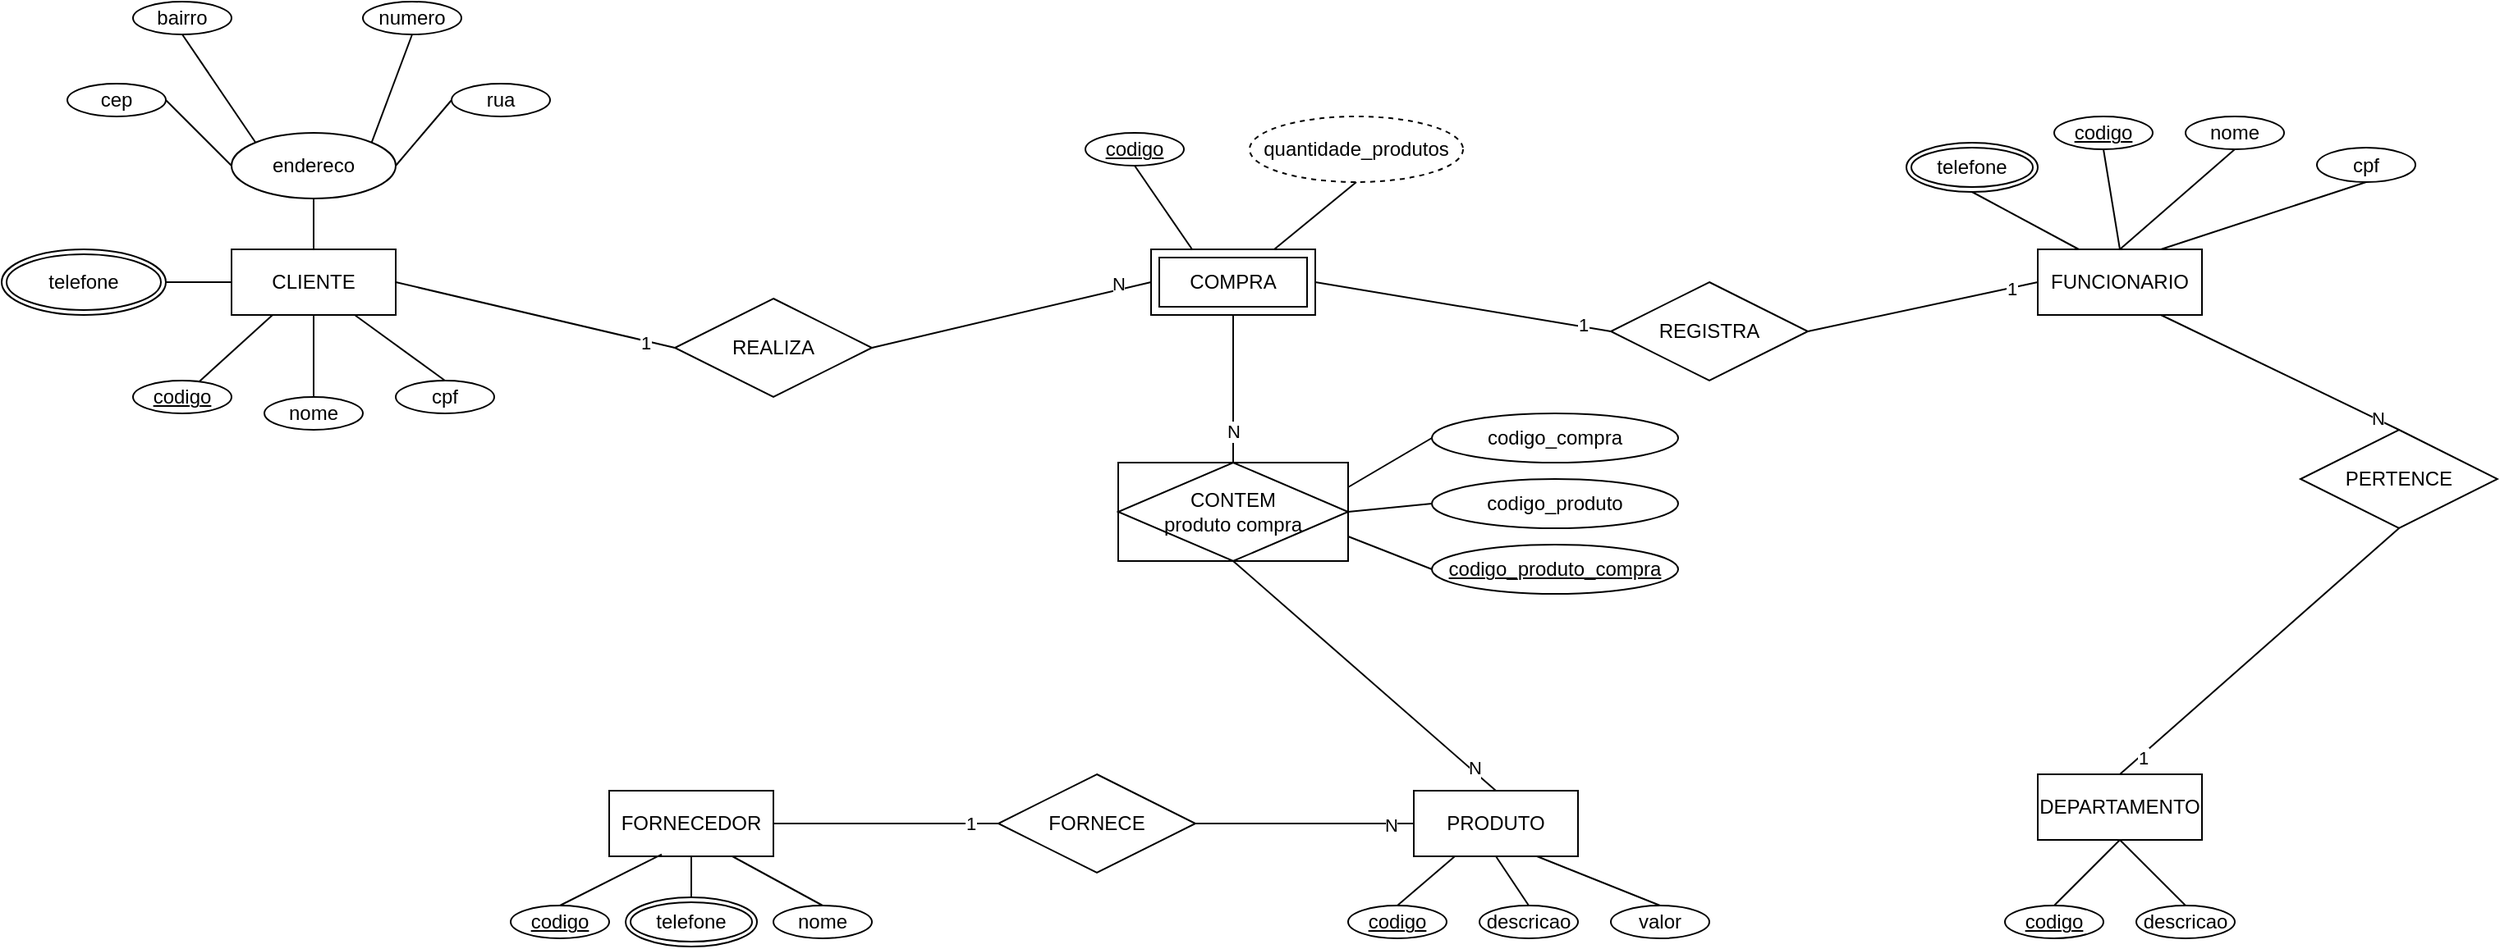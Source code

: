 <mxfile version="22.0.8" type="google">
  <diagram name="Página-1" id="u6J_fzuC6Jir3ECY-lMz">
    <mxGraphModel grid="1" page="1" gridSize="10" guides="1" tooltips="1" connect="1" arrows="1" fold="1" pageScale="1" pageWidth="2336" pageHeight="1654" math="0" shadow="0">
      <root>
        <mxCell id="0" />
        <mxCell id="1" parent="0" />
        <mxCell id="H3bkWLS-QM9oanuXePui-1" value="CLIENTE" style="whiteSpace=wrap;html=1;align=center;" vertex="1" parent="1">
          <mxGeometry x="548" y="431" width="100" height="40" as="geometry" />
        </mxCell>
        <mxCell id="H3bkWLS-QM9oanuXePui-2" value="endereco" style="ellipse;whiteSpace=wrap;html=1;align=center;" vertex="1" parent="1">
          <mxGeometry x="548" y="360" width="100" height="40" as="geometry" />
        </mxCell>
        <mxCell id="H3bkWLS-QM9oanuXePui-7" value="bairro" style="ellipse;whiteSpace=wrap;html=1;align=center;" vertex="1" parent="1">
          <mxGeometry x="488" y="280" width="60" height="20" as="geometry" />
        </mxCell>
        <mxCell id="H3bkWLS-QM9oanuXePui-14" value="telefone" style="ellipse;shape=doubleEllipse;margin=3;whiteSpace=wrap;html=1;align=center;" vertex="1" parent="1">
          <mxGeometry x="408" y="431" width="100" height="40" as="geometry" />
        </mxCell>
        <mxCell id="H3bkWLS-QM9oanuXePui-15" value="cep" style="ellipse;whiteSpace=wrap;html=1;align=center;" vertex="1" parent="1">
          <mxGeometry x="448" y="330" width="60" height="20" as="geometry" />
        </mxCell>
        <mxCell id="H3bkWLS-QM9oanuXePui-16" value="numero" style="ellipse;whiteSpace=wrap;html=1;align=center;" vertex="1" parent="1">
          <mxGeometry x="628" y="280" width="60" height="20" as="geometry" />
        </mxCell>
        <mxCell id="H3bkWLS-QM9oanuXePui-17" value="rua" style="ellipse;whiteSpace=wrap;html=1;align=center;" vertex="1" parent="1">
          <mxGeometry x="682" y="330" width="60" height="20" as="geometry" />
        </mxCell>
        <mxCell id="H3bkWLS-QM9oanuXePui-18" value="&lt;u&gt;codigo&lt;/u&gt;" style="ellipse;whiteSpace=wrap;html=1;align=center;" vertex="1" parent="1">
          <mxGeometry x="488" y="511" width="60" height="20" as="geometry" />
        </mxCell>
        <mxCell id="H3bkWLS-QM9oanuXePui-19" value="nome" style="ellipse;whiteSpace=wrap;html=1;align=center;" vertex="1" parent="1">
          <mxGeometry x="568" y="521" width="60" height="20" as="geometry" />
        </mxCell>
        <mxCell id="H3bkWLS-QM9oanuXePui-20" value="cpf" style="ellipse;whiteSpace=wrap;html=1;align=center;" vertex="1" parent="1">
          <mxGeometry x="648" y="511" width="60" height="20" as="geometry" />
        </mxCell>
        <mxCell id="H3bkWLS-QM9oanuXePui-21" value="" style="endArrow=none;html=1;rounded=0;entryX=0;entryY=0.5;entryDx=0;entryDy=0;" edge="1" parent="1" source="H3bkWLS-QM9oanuXePui-14" target="H3bkWLS-QM9oanuXePui-1">
          <mxGeometry relative="1" as="geometry">
            <mxPoint x="518" y="451" as="sourcePoint" />
            <mxPoint x="578" y="451" as="targetPoint" />
          </mxGeometry>
        </mxCell>
        <mxCell id="H3bkWLS-QM9oanuXePui-23" value="" style="endArrow=none;html=1;rounded=0;exitX=0.25;exitY=1;exitDx=0;exitDy=0;" edge="1" parent="1" source="H3bkWLS-QM9oanuXePui-1" target="H3bkWLS-QM9oanuXePui-18">
          <mxGeometry relative="1" as="geometry">
            <mxPoint x="518" y="451" as="sourcePoint" />
            <mxPoint x="678" y="451" as="targetPoint" />
          </mxGeometry>
        </mxCell>
        <mxCell id="H3bkWLS-QM9oanuXePui-24" value="" style="endArrow=none;html=1;rounded=0;exitX=0.5;exitY=0;exitDx=0;exitDy=0;entryX=0.5;entryY=1;entryDx=0;entryDy=0;" edge="1" parent="1" source="H3bkWLS-QM9oanuXePui-19" target="H3bkWLS-QM9oanuXePui-1">
          <mxGeometry relative="1" as="geometry">
            <mxPoint x="518" y="451" as="sourcePoint" />
            <mxPoint x="678" y="451" as="targetPoint" />
          </mxGeometry>
        </mxCell>
        <mxCell id="H3bkWLS-QM9oanuXePui-25" value="" style="endArrow=none;html=1;rounded=0;exitX=0.5;exitY=0;exitDx=0;exitDy=0;entryX=0.75;entryY=1;entryDx=0;entryDy=0;" edge="1" parent="1" source="H3bkWLS-QM9oanuXePui-20" target="H3bkWLS-QM9oanuXePui-1">
          <mxGeometry relative="1" as="geometry">
            <mxPoint x="518" y="451" as="sourcePoint" />
            <mxPoint x="678" y="451" as="targetPoint" />
          </mxGeometry>
        </mxCell>
        <mxCell id="H3bkWLS-QM9oanuXePui-26" value="" style="endArrow=none;html=1;rounded=0;exitX=0.5;exitY=1;exitDx=0;exitDy=0;entryX=0.5;entryY=0;entryDx=0;entryDy=0;" edge="1" parent="1" source="H3bkWLS-QM9oanuXePui-2" target="H3bkWLS-QM9oanuXePui-1">
          <mxGeometry relative="1" as="geometry">
            <mxPoint x="518" y="451" as="sourcePoint" />
            <mxPoint x="678" y="451" as="targetPoint" />
          </mxGeometry>
        </mxCell>
        <mxCell id="H3bkWLS-QM9oanuXePui-27" value="" style="endArrow=none;html=1;rounded=0;exitX=1;exitY=0.5;exitDx=0;exitDy=0;entryX=0;entryY=0.5;entryDx=0;entryDy=0;" edge="1" parent="1" source="H3bkWLS-QM9oanuXePui-15" target="H3bkWLS-QM9oanuXePui-2">
          <mxGeometry relative="1" as="geometry">
            <mxPoint x="518" y="451" as="sourcePoint" />
            <mxPoint x="678" y="451" as="targetPoint" />
          </mxGeometry>
        </mxCell>
        <mxCell id="H3bkWLS-QM9oanuXePui-28" value="" style="endArrow=none;html=1;rounded=0;exitX=0.5;exitY=1;exitDx=0;exitDy=0;entryX=0;entryY=0;entryDx=0;entryDy=0;" edge="1" parent="1" source="H3bkWLS-QM9oanuXePui-7" target="H3bkWLS-QM9oanuXePui-2">
          <mxGeometry relative="1" as="geometry">
            <mxPoint x="518" y="451" as="sourcePoint" />
            <mxPoint x="678" y="451" as="targetPoint" />
          </mxGeometry>
        </mxCell>
        <mxCell id="H3bkWLS-QM9oanuXePui-29" value="" style="endArrow=none;html=1;rounded=0;exitX=1;exitY=0;exitDx=0;exitDy=0;entryX=0.5;entryY=1;entryDx=0;entryDy=0;" edge="1" parent="1" source="H3bkWLS-QM9oanuXePui-2" target="H3bkWLS-QM9oanuXePui-16">
          <mxGeometry relative="1" as="geometry">
            <mxPoint x="518" y="451" as="sourcePoint" />
            <mxPoint x="678" y="451" as="targetPoint" />
          </mxGeometry>
        </mxCell>
        <mxCell id="H3bkWLS-QM9oanuXePui-30" value="" style="endArrow=none;html=1;rounded=0;exitX=1;exitY=0.5;exitDx=0;exitDy=0;entryX=0;entryY=0.5;entryDx=0;entryDy=0;" edge="1" parent="1" source="H3bkWLS-QM9oanuXePui-2" target="H3bkWLS-QM9oanuXePui-17">
          <mxGeometry relative="1" as="geometry">
            <mxPoint x="518" y="451" as="sourcePoint" />
            <mxPoint x="678" y="451" as="targetPoint" />
          </mxGeometry>
        </mxCell>
        <mxCell id="H3bkWLS-QM9oanuXePui-31" value="REALIZA" style="shape=rhombus;perimeter=rhombusPerimeter;whiteSpace=wrap;html=1;align=center;" vertex="1" parent="1">
          <mxGeometry x="818" y="461" width="120" height="60" as="geometry" />
        </mxCell>
        <mxCell id="H3bkWLS-QM9oanuXePui-32" value="" style="endArrow=none;html=1;rounded=0;entryX=0;entryY=0.5;entryDx=0;entryDy=0;exitX=1;exitY=0.5;exitDx=0;exitDy=0;" edge="1" parent="1" source="H3bkWLS-QM9oanuXePui-1" target="H3bkWLS-QM9oanuXePui-31">
          <mxGeometry relative="1" as="geometry">
            <mxPoint x="518" y="451" as="sourcePoint" />
            <mxPoint x="678" y="451" as="targetPoint" />
          </mxGeometry>
        </mxCell>
        <mxCell id="H3bkWLS-QM9oanuXePui-36" value="1" style="edgeLabel;html=1;align=center;verticalAlign=middle;resizable=0;points=[];" connectable="0" vertex="1" parent="H3bkWLS-QM9oanuXePui-32">
          <mxGeometry x="0.077" y="-3" relative="1" as="geometry">
            <mxPoint x="61" y="12" as="offset" />
          </mxGeometry>
        </mxCell>
        <mxCell id="H3bkWLS-QM9oanuXePui-33" value="COMPRA" style="shape=ext;margin=3;double=1;whiteSpace=wrap;html=1;align=center;" vertex="1" parent="1">
          <mxGeometry x="1108" y="431" width="100" height="40" as="geometry" />
        </mxCell>
        <mxCell id="H3bkWLS-QM9oanuXePui-35" value="" style="endArrow=none;html=1;rounded=0;exitX=1;exitY=0.5;exitDx=0;exitDy=0;entryX=0;entryY=0.5;entryDx=0;entryDy=0;" edge="1" parent="1" source="H3bkWLS-QM9oanuXePui-31" target="H3bkWLS-QM9oanuXePui-33">
          <mxGeometry relative="1" as="geometry">
            <mxPoint x="798" y="451" as="sourcePoint" />
            <mxPoint x="958" y="451" as="targetPoint" />
          </mxGeometry>
        </mxCell>
        <mxCell id="H3bkWLS-QM9oanuXePui-37" value="N" style="edgeLabel;html=1;align=center;verticalAlign=middle;resizable=0;points=[];" connectable="0" vertex="1" parent="H3bkWLS-QM9oanuXePui-35">
          <mxGeometry x="0.887" y="3" relative="1" as="geometry">
            <mxPoint x="-10" y="1" as="offset" />
          </mxGeometry>
        </mxCell>
        <mxCell id="H3bkWLS-QM9oanuXePui-38" value="&lt;u&gt;codigo&lt;/u&gt;" style="ellipse;whiteSpace=wrap;html=1;align=center;" vertex="1" parent="1">
          <mxGeometry x="1068" y="360" width="60" height="20" as="geometry" />
        </mxCell>
        <mxCell id="H3bkWLS-QM9oanuXePui-39" value="" style="endArrow=none;html=1;rounded=0;exitX=0.5;exitY=1;exitDx=0;exitDy=0;entryX=0.25;entryY=0;entryDx=0;entryDy=0;" edge="1" parent="1" source="H3bkWLS-QM9oanuXePui-38" target="H3bkWLS-QM9oanuXePui-33">
          <mxGeometry relative="1" as="geometry">
            <mxPoint x="798" y="451" as="sourcePoint" />
            <mxPoint x="958" y="451" as="targetPoint" />
          </mxGeometry>
        </mxCell>
        <mxCell id="H3bkWLS-QM9oanuXePui-40" value="quantidade_produtos" style="ellipse;whiteSpace=wrap;html=1;align=center;dashed=1;" vertex="1" parent="1">
          <mxGeometry x="1168" y="350" width="130" height="40" as="geometry" />
        </mxCell>
        <mxCell id="H3bkWLS-QM9oanuXePui-41" value="" style="endArrow=none;html=1;rounded=0;exitX=0.75;exitY=0;exitDx=0;exitDy=0;entryX=0.5;entryY=1;entryDx=0;entryDy=0;" edge="1" parent="1" source="H3bkWLS-QM9oanuXePui-33" target="H3bkWLS-QM9oanuXePui-40">
          <mxGeometry relative="1" as="geometry">
            <mxPoint x="798" y="451" as="sourcePoint" />
            <mxPoint x="958" y="451" as="targetPoint" />
          </mxGeometry>
        </mxCell>
        <mxCell id="H3bkWLS-QM9oanuXePui-42" value="CONTEM&lt;br&gt;produto compra" style="shape=associativeEntity;whiteSpace=wrap;html=1;align=center;" vertex="1" parent="1">
          <mxGeometry x="1088" y="561" width="140" height="60" as="geometry" />
        </mxCell>
        <mxCell id="H3bkWLS-QM9oanuXePui-43" value="" style="endArrow=none;html=1;rounded=0;entryX=0.5;entryY=0;entryDx=0;entryDy=0;exitX=0.5;exitY=1;exitDx=0;exitDy=0;" edge="1" parent="1" source="H3bkWLS-QM9oanuXePui-33" target="H3bkWLS-QM9oanuXePui-42">
          <mxGeometry relative="1" as="geometry">
            <mxPoint x="798" y="451" as="sourcePoint" />
            <mxPoint x="958" y="451" as="targetPoint" />
          </mxGeometry>
        </mxCell>
        <mxCell id="H3bkWLS-QM9oanuXePui-44" value="N" style="edgeLabel;html=1;align=center;verticalAlign=middle;resizable=0;points=[];" connectable="0" vertex="1" parent="H3bkWLS-QM9oanuXePui-43">
          <mxGeometry x="0.707" relative="1" as="geometry">
            <mxPoint y="-6" as="offset" />
          </mxGeometry>
        </mxCell>
        <mxCell id="H3bkWLS-QM9oanuXePui-45" value="&lt;u&gt;codigo_produto_compra&lt;/u&gt;" style="ellipse;whiteSpace=wrap;html=1;align=center;" vertex="1" parent="1">
          <mxGeometry x="1279" y="611" width="150" height="30" as="geometry" />
        </mxCell>
        <mxCell id="H3bkWLS-QM9oanuXePui-46" value="codigo_produto" style="ellipse;whiteSpace=wrap;html=1;align=center;" vertex="1" parent="1">
          <mxGeometry x="1279" y="571" width="150" height="30" as="geometry" />
        </mxCell>
        <mxCell id="H3bkWLS-QM9oanuXePui-47" value="codigo_compra" style="ellipse;whiteSpace=wrap;html=1;align=center;" vertex="1" parent="1">
          <mxGeometry x="1279" y="531" width="150" height="30" as="geometry" />
        </mxCell>
        <mxCell id="H3bkWLS-QM9oanuXePui-48" value="" style="endArrow=none;html=1;rounded=0;exitX=1;exitY=0.25;exitDx=0;exitDy=0;entryX=0;entryY=0.5;entryDx=0;entryDy=0;" edge="1" parent="1" source="H3bkWLS-QM9oanuXePui-42" target="H3bkWLS-QM9oanuXePui-47">
          <mxGeometry relative="1" as="geometry">
            <mxPoint x="828" y="451" as="sourcePoint" />
            <mxPoint x="988" y="451" as="targetPoint" />
          </mxGeometry>
        </mxCell>
        <mxCell id="H3bkWLS-QM9oanuXePui-49" value="" style="endArrow=none;html=1;rounded=0;exitX=1;exitY=0.5;exitDx=0;exitDy=0;entryX=0;entryY=0.5;entryDx=0;entryDy=0;" edge="1" parent="1" source="H3bkWLS-QM9oanuXePui-42" target="H3bkWLS-QM9oanuXePui-46">
          <mxGeometry relative="1" as="geometry">
            <mxPoint x="828" y="451" as="sourcePoint" />
            <mxPoint x="988" y="451" as="targetPoint" />
          </mxGeometry>
        </mxCell>
        <mxCell id="H3bkWLS-QM9oanuXePui-50" value="" style="endArrow=none;html=1;rounded=0;exitX=1;exitY=0.75;exitDx=0;exitDy=0;entryX=0;entryY=0.5;entryDx=0;entryDy=0;" edge="1" parent="1" source="H3bkWLS-QM9oanuXePui-42" target="H3bkWLS-QM9oanuXePui-45">
          <mxGeometry relative="1" as="geometry">
            <mxPoint x="828" y="451" as="sourcePoint" />
            <mxPoint x="988" y="451" as="targetPoint" />
          </mxGeometry>
        </mxCell>
        <mxCell id="H3bkWLS-QM9oanuXePui-51" value="PRODUTO" style="whiteSpace=wrap;html=1;align=center;" vertex="1" parent="1">
          <mxGeometry x="1268" y="761" width="100" height="40" as="geometry" />
        </mxCell>
        <mxCell id="H3bkWLS-QM9oanuXePui-52" value="" style="endArrow=none;html=1;rounded=0;exitX=0.5;exitY=0;exitDx=0;exitDy=0;entryX=0.5;entryY=1;entryDx=0;entryDy=0;" edge="1" parent="1" source="H3bkWLS-QM9oanuXePui-51" target="H3bkWLS-QM9oanuXePui-42">
          <mxGeometry relative="1" as="geometry">
            <mxPoint x="1068" y="611" as="sourcePoint" />
            <mxPoint x="1228" y="611" as="targetPoint" />
          </mxGeometry>
        </mxCell>
        <mxCell id="H3bkWLS-QM9oanuXePui-53" value="N" style="edgeLabel;html=1;align=center;verticalAlign=middle;resizable=0;points=[];" connectable="0" vertex="1" parent="H3bkWLS-QM9oanuXePui-52">
          <mxGeometry x="-0.826" y="-1" relative="1" as="geometry">
            <mxPoint y="-1" as="offset" />
          </mxGeometry>
        </mxCell>
        <mxCell id="H3bkWLS-QM9oanuXePui-54" value="&lt;u&gt;codigo&lt;/u&gt;" style="ellipse;whiteSpace=wrap;html=1;align=center;" vertex="1" parent="1">
          <mxGeometry x="1228" y="831" width="60" height="20" as="geometry" />
        </mxCell>
        <mxCell id="H3bkWLS-QM9oanuXePui-55" value="descricao" style="ellipse;whiteSpace=wrap;html=1;align=center;fontStyle=0" vertex="1" parent="1">
          <mxGeometry x="1308" y="831" width="60" height="20" as="geometry" />
        </mxCell>
        <mxCell id="H3bkWLS-QM9oanuXePui-56" value="&lt;span&gt;valor&lt;/span&gt;" style="ellipse;whiteSpace=wrap;html=1;align=center;fontStyle=0" vertex="1" parent="1">
          <mxGeometry x="1388" y="831" width="60" height="20" as="geometry" />
        </mxCell>
        <mxCell id="H3bkWLS-QM9oanuXePui-57" value="" style="endArrow=none;html=1;rounded=0;exitX=0.5;exitY=0;exitDx=0;exitDy=0;entryX=0.25;entryY=1;entryDx=0;entryDy=0;" edge="1" parent="1" source="H3bkWLS-QM9oanuXePui-54" target="H3bkWLS-QM9oanuXePui-51">
          <mxGeometry relative="1" as="geometry">
            <mxPoint x="1158" y="351" as="sourcePoint" />
            <mxPoint x="1228" y="611" as="targetPoint" />
          </mxGeometry>
        </mxCell>
        <mxCell id="H3bkWLS-QM9oanuXePui-58" value="" style="endArrow=none;html=1;rounded=0;exitX=0.5;exitY=0;exitDx=0;exitDy=0;entryX=0.5;entryY=1;entryDx=0;entryDy=0;" edge="1" parent="1" source="H3bkWLS-QM9oanuXePui-55" target="H3bkWLS-QM9oanuXePui-51">
          <mxGeometry relative="1" as="geometry">
            <mxPoint x="1068" y="611" as="sourcePoint" />
            <mxPoint x="1228" y="611" as="targetPoint" />
          </mxGeometry>
        </mxCell>
        <mxCell id="H3bkWLS-QM9oanuXePui-59" value="" style="endArrow=none;html=1;rounded=0;exitX=0.5;exitY=0;exitDx=0;exitDy=0;entryX=0.75;entryY=1;entryDx=0;entryDy=0;" edge="1" parent="1" source="H3bkWLS-QM9oanuXePui-56" target="H3bkWLS-QM9oanuXePui-51">
          <mxGeometry relative="1" as="geometry">
            <mxPoint x="1068" y="611" as="sourcePoint" />
            <mxPoint x="1228" y="611" as="targetPoint" />
          </mxGeometry>
        </mxCell>
        <mxCell id="H3bkWLS-QM9oanuXePui-60" value="FORNECE" style="shape=rhombus;perimeter=rhombusPerimeter;whiteSpace=wrap;html=1;align=center;" vertex="1" parent="1">
          <mxGeometry x="1015" y="751" width="120" height="60" as="geometry" />
        </mxCell>
        <mxCell id="H3bkWLS-QM9oanuXePui-61" value="FORNECEDOR" style="whiteSpace=wrap;html=1;align=center;" vertex="1" parent="1">
          <mxGeometry x="778" y="761" width="100" height="40" as="geometry" />
        </mxCell>
        <mxCell id="H3bkWLS-QM9oanuXePui-62" value="" style="endArrow=none;html=1;rounded=0;exitX=1;exitY=0.5;exitDx=0;exitDy=0;entryX=0;entryY=0.5;entryDx=0;entryDy=0;" edge="1" parent="1" source="H3bkWLS-QM9oanuXePui-61" target="H3bkWLS-QM9oanuXePui-60">
          <mxGeometry relative="1" as="geometry">
            <mxPoint x="1068" y="611" as="sourcePoint" />
            <mxPoint x="1228" y="611" as="targetPoint" />
          </mxGeometry>
        </mxCell>
        <mxCell id="H3bkWLS-QM9oanuXePui-64" value="1" style="edgeLabel;html=1;align=center;verticalAlign=middle;resizable=0;points=[];" connectable="0" vertex="1" parent="H3bkWLS-QM9oanuXePui-62">
          <mxGeometry x="-0.825" y="2" relative="1" as="geometry">
            <mxPoint x="108" y="2" as="offset" />
          </mxGeometry>
        </mxCell>
        <mxCell id="H3bkWLS-QM9oanuXePui-63" value="" style="endArrow=none;html=1;rounded=0;exitX=1;exitY=0.5;exitDx=0;exitDy=0;entryX=0;entryY=0.5;entryDx=0;entryDy=0;" edge="1" parent="1" source="H3bkWLS-QM9oanuXePui-60" target="H3bkWLS-QM9oanuXePui-51">
          <mxGeometry relative="1" as="geometry">
            <mxPoint x="1068" y="611" as="sourcePoint" />
            <mxPoint x="1228" y="611" as="targetPoint" />
          </mxGeometry>
        </mxCell>
        <mxCell id="H3bkWLS-QM9oanuXePui-65" value="N" style="edgeLabel;html=1;align=center;verticalAlign=middle;resizable=0;points=[];" connectable="0" vertex="1" parent="H3bkWLS-QM9oanuXePui-63">
          <mxGeometry x="0.789" y="-1" relative="1" as="geometry">
            <mxPoint as="offset" />
          </mxGeometry>
        </mxCell>
        <mxCell id="H3bkWLS-QM9oanuXePui-66" value="&lt;u&gt;codigo&lt;/u&gt;" style="ellipse;whiteSpace=wrap;html=1;align=center;" vertex="1" parent="1">
          <mxGeometry x="718" y="831" width="60" height="20" as="geometry" />
        </mxCell>
        <mxCell id="H3bkWLS-QM9oanuXePui-68" value="nome" style="ellipse;whiteSpace=wrap;html=1;align=center;fontStyle=0" vertex="1" parent="1">
          <mxGeometry x="878" y="831" width="60" height="20" as="geometry" />
        </mxCell>
        <mxCell id="H3bkWLS-QM9oanuXePui-69" value="telefone" style="ellipse;shape=doubleEllipse;margin=3;whiteSpace=wrap;html=1;align=center;" vertex="1" parent="1">
          <mxGeometry x="788" y="826" width="80" height="30" as="geometry" />
        </mxCell>
        <mxCell id="H3bkWLS-QM9oanuXePui-70" value="" style="endArrow=none;html=1;rounded=0;exitX=0.5;exitY=0;exitDx=0;exitDy=0;entryX=0.32;entryY=0.97;entryDx=0;entryDy=0;entryPerimeter=0;" edge="1" parent="1" source="H3bkWLS-QM9oanuXePui-66" target="H3bkWLS-QM9oanuXePui-61">
          <mxGeometry relative="1" as="geometry">
            <mxPoint x="1068" y="611" as="sourcePoint" />
            <mxPoint x="1228" y="611" as="targetPoint" />
          </mxGeometry>
        </mxCell>
        <mxCell id="H3bkWLS-QM9oanuXePui-71" value="" style="endArrow=none;html=1;rounded=0;exitX=0.5;exitY=0;exitDx=0;exitDy=0;entryX=0.5;entryY=1;entryDx=0;entryDy=0;" edge="1" parent="1" source="H3bkWLS-QM9oanuXePui-69" target="H3bkWLS-QM9oanuXePui-61">
          <mxGeometry relative="1" as="geometry">
            <mxPoint x="1068" y="611" as="sourcePoint" />
            <mxPoint x="1228" y="611" as="targetPoint" />
          </mxGeometry>
        </mxCell>
        <mxCell id="H3bkWLS-QM9oanuXePui-72" value="" style="endArrow=none;html=1;rounded=0;exitX=0.5;exitY=0;exitDx=0;exitDy=0;entryX=0.75;entryY=1;entryDx=0;entryDy=0;" edge="1" parent="1" source="H3bkWLS-QM9oanuXePui-68" target="H3bkWLS-QM9oanuXePui-61">
          <mxGeometry relative="1" as="geometry">
            <mxPoint x="1068" y="611" as="sourcePoint" />
            <mxPoint x="1228" y="611" as="targetPoint" />
          </mxGeometry>
        </mxCell>
        <mxCell id="H3bkWLS-QM9oanuXePui-73" value="REGISTRA" style="shape=rhombus;perimeter=rhombusPerimeter;whiteSpace=wrap;html=1;align=center;" vertex="1" parent="1">
          <mxGeometry x="1388" y="451" width="120" height="60" as="geometry" />
        </mxCell>
        <mxCell id="H3bkWLS-QM9oanuXePui-74" value="" style="endArrow=none;html=1;rounded=0;exitX=1;exitY=0.5;exitDx=0;exitDy=0;entryX=0;entryY=0.5;entryDx=0;entryDy=0;" edge="1" parent="1" source="H3bkWLS-QM9oanuXePui-33" target="H3bkWLS-QM9oanuXePui-73">
          <mxGeometry relative="1" as="geometry">
            <mxPoint x="1348" y="491" as="sourcePoint" />
            <mxPoint x="1508" y="491" as="targetPoint" />
          </mxGeometry>
        </mxCell>
        <mxCell id="H3bkWLS-QM9oanuXePui-75" value="1" style="edgeLabel;html=1;align=center;verticalAlign=middle;resizable=0;points=[];" connectable="0" vertex="1" parent="H3bkWLS-QM9oanuXePui-74">
          <mxGeometry x="-0.833" relative="1" as="geometry">
            <mxPoint x="148" y="23" as="offset" />
          </mxGeometry>
        </mxCell>
        <mxCell id="H3bkWLS-QM9oanuXePui-76" value="FUNCIONARIO" style="whiteSpace=wrap;html=1;align=center;" vertex="1" parent="1">
          <mxGeometry x="1648" y="431" width="100" height="40" as="geometry" />
        </mxCell>
        <mxCell id="H3bkWLS-QM9oanuXePui-77" value="" style="endArrow=none;html=1;rounded=0;exitX=0;exitY=0.5;exitDx=0;exitDy=0;entryX=1;entryY=0.5;entryDx=0;entryDy=0;" edge="1" parent="1" source="H3bkWLS-QM9oanuXePui-76" target="H3bkWLS-QM9oanuXePui-73">
          <mxGeometry relative="1" as="geometry">
            <mxPoint x="1348" y="491" as="sourcePoint" />
            <mxPoint x="1508" y="491" as="targetPoint" />
          </mxGeometry>
        </mxCell>
        <mxCell id="H3bkWLS-QM9oanuXePui-79" value="1" style="edgeLabel;html=1;align=center;verticalAlign=middle;resizable=0;points=[];" connectable="0" vertex="1" parent="H3bkWLS-QM9oanuXePui-77">
          <mxGeometry x="-0.77" relative="1" as="geometry">
            <mxPoint as="offset" />
          </mxGeometry>
        </mxCell>
        <mxCell id="H3bkWLS-QM9oanuXePui-78" value="" style="endArrow=none;html=1;rounded=0;exitX=1;exitY=0.5;exitDx=0;exitDy=0;" edge="1" parent="1" source="H3bkWLS-QM9oanuXePui-73">
          <mxGeometry relative="1" as="geometry">
            <mxPoint x="1348" y="491" as="sourcePoint" />
            <mxPoint x="1508" y="481" as="targetPoint" />
          </mxGeometry>
        </mxCell>
        <mxCell id="H3bkWLS-QM9oanuXePui-81" value="&lt;u&gt;codigo&lt;/u&gt;" style="ellipse;whiteSpace=wrap;html=1;align=center;" vertex="1" parent="1">
          <mxGeometry x="1658" y="350" width="60" height="20" as="geometry" />
        </mxCell>
        <mxCell id="H3bkWLS-QM9oanuXePui-82" value="nome" style="ellipse;whiteSpace=wrap;html=1;align=center;fontStyle=0" vertex="1" parent="1">
          <mxGeometry x="1738" y="350" width="60" height="20" as="geometry" />
        </mxCell>
        <mxCell id="H3bkWLS-QM9oanuXePui-83" value="telefone" style="ellipse;shape=doubleEllipse;margin=3;whiteSpace=wrap;html=1;align=center;" vertex="1" parent="1">
          <mxGeometry x="1568" y="366" width="80" height="30" as="geometry" />
        </mxCell>
        <mxCell id="H3bkWLS-QM9oanuXePui-85" value="cpf" style="ellipse;whiteSpace=wrap;html=1;align=center;fontStyle=0" vertex="1" parent="1">
          <mxGeometry x="1818" y="369" width="60" height="21" as="geometry" />
        </mxCell>
        <mxCell id="H3bkWLS-QM9oanuXePui-86" value="PERTENCE" style="shape=rhombus;perimeter=rhombusPerimeter;whiteSpace=wrap;html=1;align=center;" vertex="1" parent="1">
          <mxGeometry x="1808" y="541" width="120" height="60" as="geometry" />
        </mxCell>
        <mxCell id="H3bkWLS-QM9oanuXePui-87" value="DEPARTAMENTO" style="whiteSpace=wrap;html=1;align=center;" vertex="1" parent="1">
          <mxGeometry x="1648" y="751" width="100" height="40" as="geometry" />
        </mxCell>
        <mxCell id="H3bkWLS-QM9oanuXePui-88" value="&lt;u&gt;codigo&lt;/u&gt;" style="ellipse;whiteSpace=wrap;html=1;align=center;" vertex="1" parent="1">
          <mxGeometry x="1628" y="831" width="60" height="20" as="geometry" />
        </mxCell>
        <mxCell id="H3bkWLS-QM9oanuXePui-89" value="descricao" style="ellipse;whiteSpace=wrap;html=1;align=center;fontStyle=0" vertex="1" parent="1">
          <mxGeometry x="1708" y="831" width="60" height="20" as="geometry" />
        </mxCell>
        <mxCell id="H3bkWLS-QM9oanuXePui-90" value="" style="endArrow=none;html=1;rounded=0;exitX=0.5;exitY=0;exitDx=0;exitDy=0;entryX=0.5;entryY=1;entryDx=0;entryDy=0;" edge="1" parent="1" source="H3bkWLS-QM9oanuXePui-88" target="H3bkWLS-QM9oanuXePui-87">
          <mxGeometry relative="1" as="geometry">
            <mxPoint x="1548" y="681" as="sourcePoint" />
            <mxPoint x="1708" y="681" as="targetPoint" />
          </mxGeometry>
        </mxCell>
        <mxCell id="H3bkWLS-QM9oanuXePui-91" value="" style="endArrow=none;html=1;rounded=0;exitX=0.5;exitY=0;exitDx=0;exitDy=0;entryX=0.5;entryY=1;entryDx=0;entryDy=0;" edge="1" parent="1" source="H3bkWLS-QM9oanuXePui-89" target="H3bkWLS-QM9oanuXePui-87">
          <mxGeometry relative="1" as="geometry">
            <mxPoint x="1548" y="681" as="sourcePoint" />
            <mxPoint x="1708" y="681" as="targetPoint" />
          </mxGeometry>
        </mxCell>
        <mxCell id="H3bkWLS-QM9oanuXePui-92" value="" style="endArrow=none;html=1;rounded=0;exitX=0.75;exitY=1;exitDx=0;exitDy=0;entryX=0.5;entryY=0;entryDx=0;entryDy=0;" edge="1" parent="1" source="H3bkWLS-QM9oanuXePui-76" target="H3bkWLS-QM9oanuXePui-86">
          <mxGeometry relative="1" as="geometry">
            <mxPoint x="1548" y="681" as="sourcePoint" />
            <mxPoint x="1708" y="681" as="targetPoint" />
          </mxGeometry>
        </mxCell>
        <mxCell id="H3bkWLS-QM9oanuXePui-94" value="N" style="edgeLabel;html=1;align=center;verticalAlign=middle;resizable=0;points=[];" connectable="0" vertex="1" parent="H3bkWLS-QM9oanuXePui-92">
          <mxGeometry x="0.814" y="1" relative="1" as="geometry">
            <mxPoint as="offset" />
          </mxGeometry>
        </mxCell>
        <mxCell id="H3bkWLS-QM9oanuXePui-93" value="" style="endArrow=none;html=1;rounded=0;exitX=0.5;exitY=1;exitDx=0;exitDy=0;entryX=0.5;entryY=0;entryDx=0;entryDy=0;" edge="1" parent="1" source="H3bkWLS-QM9oanuXePui-86" target="H3bkWLS-QM9oanuXePui-87">
          <mxGeometry relative="1" as="geometry">
            <mxPoint x="1548" y="681" as="sourcePoint" />
            <mxPoint x="1708" y="681" as="targetPoint" />
          </mxGeometry>
        </mxCell>
        <mxCell id="H3bkWLS-QM9oanuXePui-95" value="1" style="edgeLabel;html=1;align=center;verticalAlign=middle;resizable=0;points=[];" connectable="0" vertex="1" parent="H3bkWLS-QM9oanuXePui-93">
          <mxGeometry x="0.846" y="1" relative="1" as="geometry">
            <mxPoint as="offset" />
          </mxGeometry>
        </mxCell>
        <mxCell id="H3bkWLS-QM9oanuXePui-96" value="" style="endArrow=none;html=1;rounded=0;exitX=0.5;exitY=1;exitDx=0;exitDy=0;entryX=0.25;entryY=0;entryDx=0;entryDy=0;" edge="1" parent="1" source="H3bkWLS-QM9oanuXePui-83" target="H3bkWLS-QM9oanuXePui-76">
          <mxGeometry relative="1" as="geometry">
            <mxPoint x="1548" y="561" as="sourcePoint" />
            <mxPoint x="1708" y="561" as="targetPoint" />
          </mxGeometry>
        </mxCell>
        <mxCell id="H3bkWLS-QM9oanuXePui-97" value="" style="endArrow=none;html=1;rounded=0;exitX=0.5;exitY=1;exitDx=0;exitDy=0;" edge="1" parent="1" source="H3bkWLS-QM9oanuXePui-81">
          <mxGeometry relative="1" as="geometry">
            <mxPoint x="1548" y="561" as="sourcePoint" />
            <mxPoint x="1698" y="431" as="targetPoint" />
          </mxGeometry>
        </mxCell>
        <mxCell id="H3bkWLS-QM9oanuXePui-98" value="" style="endArrow=none;html=1;rounded=0;exitX=0.5;exitY=1;exitDx=0;exitDy=0;entryX=0.5;entryY=0;entryDx=0;entryDy=0;" edge="1" parent="1" source="H3bkWLS-QM9oanuXePui-82" target="H3bkWLS-QM9oanuXePui-76">
          <mxGeometry relative="1" as="geometry">
            <mxPoint x="1548" y="561" as="sourcePoint" />
            <mxPoint x="1708" y="561" as="targetPoint" />
          </mxGeometry>
        </mxCell>
        <mxCell id="H3bkWLS-QM9oanuXePui-99" value="" style="endArrow=none;html=1;rounded=0;exitX=0.75;exitY=0;exitDx=0;exitDy=0;entryX=0.5;entryY=1;entryDx=0;entryDy=0;" edge="1" parent="1" source="H3bkWLS-QM9oanuXePui-76" target="H3bkWLS-QM9oanuXePui-85">
          <mxGeometry relative="1" as="geometry">
            <mxPoint x="1548" y="561" as="sourcePoint" />
            <mxPoint x="1708" y="561" as="targetPoint" />
          </mxGeometry>
        </mxCell>
      </root>
    </mxGraphModel>
  </diagram>
</mxfile>

